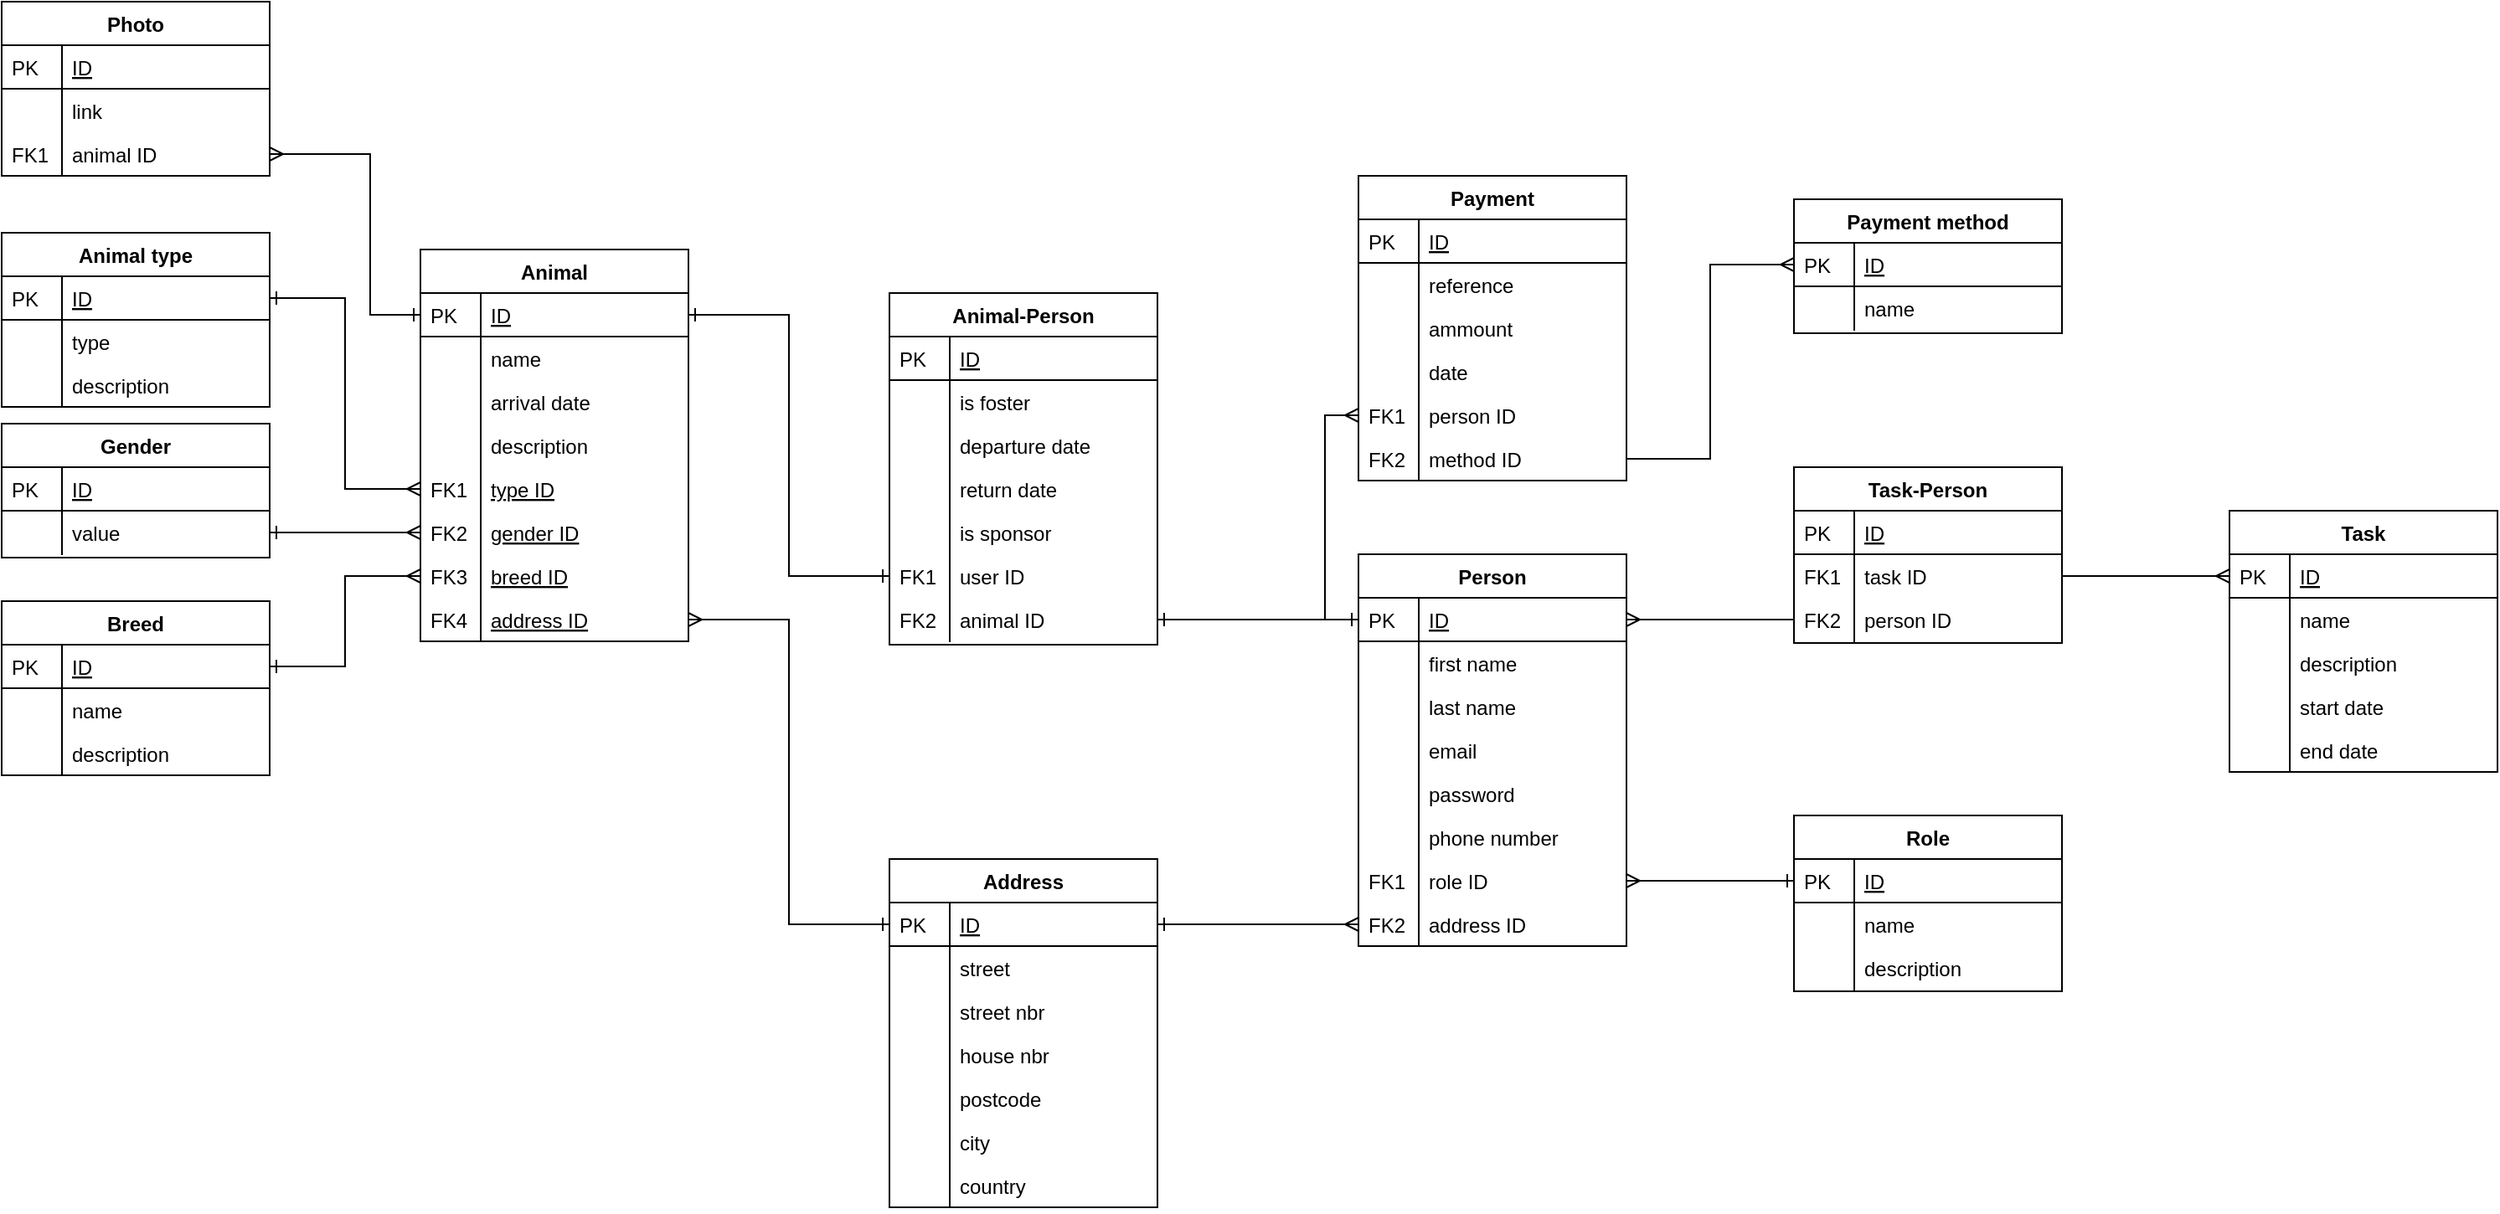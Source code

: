 <mxfile version="13.0.1" type="device"><diagram id="C5RBs43oDa-KdzZeNtuy" name="Page-1"><mxGraphModel dx="1106" dy="793" grid="1" gridSize="10" guides="1" tooltips="1" connect="1" arrows="1" fold="1" page="1" pageScale="1" pageWidth="827" pageHeight="1169" math="0" shadow="0"><root><mxCell id="WIyWlLk6GJQsqaUBKTNV-0"/><mxCell id="WIyWlLk6GJQsqaUBKTNV-1" parent="WIyWlLk6GJQsqaUBKTNV-0"/><mxCell id="zkfFHV4jXpPFQw0GAbJ--51" value="Animal" style="swimlane;fontStyle=1;childLayout=stackLayout;horizontal=1;startSize=26;horizontalStack=0;resizeParent=1;resizeLast=0;collapsible=1;marginBottom=0;rounded=0;shadow=0;strokeWidth=1;" parent="WIyWlLk6GJQsqaUBKTNV-1" vertex="1"><mxGeometry x="280" y="310" width="160" height="234" as="geometry"><mxRectangle x="80" y="210" width="160" height="26" as="alternateBounds"/></mxGeometry></mxCell><mxCell id="M7duU623Y2n_PkAPYqCG-0" value="ID&#10;" style="shape=partialRectangle;top=0;left=0;right=0;bottom=1;align=left;verticalAlign=top;fillColor=none;spacingLeft=40;spacingRight=4;overflow=hidden;rotatable=0;points=[[0,0.5],[1,0.5]];portConstraint=eastwest;dropTarget=0;rounded=0;shadow=0;strokeWidth=1;fontStyle=4;strokeColor=#000000;" parent="zkfFHV4jXpPFQw0GAbJ--51" vertex="1"><mxGeometry y="26" width="160" height="26" as="geometry"/></mxCell><mxCell id="M7duU623Y2n_PkAPYqCG-1" value="PK" style="shape=partialRectangle;top=0;left=0;bottom=0;fillColor=none;align=left;verticalAlign=top;spacingLeft=4;spacingRight=4;overflow=hidden;rotatable=0;points=[];portConstraint=eastwest;part=1;" parent="M7duU623Y2n_PkAPYqCG-0" vertex="1" connectable="0"><mxGeometry width="36" height="26" as="geometry"/></mxCell><mxCell id="zkfFHV4jXpPFQw0GAbJ--54" value="name&#10;" style="shape=partialRectangle;top=0;left=0;right=0;bottom=0;align=left;verticalAlign=top;fillColor=none;spacingLeft=40;spacingRight=4;overflow=hidden;rotatable=0;points=[[0,0.5],[1,0.5]];portConstraint=eastwest;dropTarget=0;rounded=0;shadow=0;strokeWidth=1;" parent="zkfFHV4jXpPFQw0GAbJ--51" vertex="1"><mxGeometry y="52" width="160" height="26" as="geometry"/></mxCell><mxCell id="zkfFHV4jXpPFQw0GAbJ--55" value="" style="shape=partialRectangle;top=0;left=0;bottom=0;fillColor=none;align=left;verticalAlign=top;spacingLeft=4;spacingRight=4;overflow=hidden;rotatable=0;points=[];portConstraint=eastwest;part=1;" parent="zkfFHV4jXpPFQw0GAbJ--54" vertex="1" connectable="0"><mxGeometry width="36" height="26" as="geometry"/></mxCell><mxCell id="M7duU623Y2n_PkAPYqCG-2" value="arrival date" style="shape=partialRectangle;top=0;left=0;right=0;bottom=0;align=left;verticalAlign=top;fillColor=none;spacingLeft=40;spacingRight=4;overflow=hidden;rotatable=0;points=[[0,0.5],[1,0.5]];portConstraint=eastwest;dropTarget=0;rounded=0;shadow=0;strokeWidth=1;strokeColor=none;" parent="zkfFHV4jXpPFQw0GAbJ--51" vertex="1"><mxGeometry y="78" width="160" height="26" as="geometry"/></mxCell><mxCell id="M7duU623Y2n_PkAPYqCG-3" value="" style="shape=partialRectangle;top=0;left=0;bottom=0;fillColor=none;align=left;verticalAlign=top;spacingLeft=4;spacingRight=4;overflow=hidden;rotatable=0;points=[];portConstraint=eastwest;part=1;" parent="M7duU623Y2n_PkAPYqCG-2" vertex="1" connectable="0"><mxGeometry width="36" height="26" as="geometry"/></mxCell><mxCell id="M7duU623Y2n_PkAPYqCG-6" value="description" style="shape=partialRectangle;top=0;left=0;right=0;bottom=0;align=left;verticalAlign=top;fillColor=none;spacingLeft=40;spacingRight=4;overflow=hidden;rotatable=0;points=[[0,0.5],[1,0.5]];portConstraint=eastwest;dropTarget=0;rounded=0;shadow=0;strokeWidth=1;strokeColor=none;" parent="zkfFHV4jXpPFQw0GAbJ--51" vertex="1"><mxGeometry y="104" width="160" height="26" as="geometry"/></mxCell><mxCell id="M7duU623Y2n_PkAPYqCG-7" value="" style="shape=partialRectangle;top=0;left=0;bottom=0;fillColor=none;align=left;verticalAlign=top;spacingLeft=4;spacingRight=4;overflow=hidden;rotatable=0;points=[];portConstraint=eastwest;part=1;" parent="M7duU623Y2n_PkAPYqCG-6" vertex="1" connectable="0"><mxGeometry width="36" height="26" as="geometry"/></mxCell><mxCell id="M7duU623Y2n_PkAPYqCG-4" value="type ID" style="shape=partialRectangle;top=0;left=0;right=0;bottom=1;align=left;verticalAlign=top;fillColor=none;spacingLeft=40;spacingRight=4;overflow=hidden;rotatable=0;points=[[0,0.5],[1,0.5]];portConstraint=eastwest;dropTarget=0;rounded=0;shadow=0;strokeWidth=1;fontStyle=4;strokeColor=none;" parent="zkfFHV4jXpPFQw0GAbJ--51" vertex="1"><mxGeometry y="130" width="160" height="26" as="geometry"/></mxCell><mxCell id="M7duU623Y2n_PkAPYqCG-5" value="FK1" style="shape=partialRectangle;top=0;left=0;bottom=0;fillColor=none;align=left;verticalAlign=top;spacingLeft=4;spacingRight=4;overflow=hidden;rotatable=0;points=[];portConstraint=eastwest;part=1;" parent="M7duU623Y2n_PkAPYqCG-4" vertex="1" connectable="0"><mxGeometry width="36" height="26" as="geometry"/></mxCell><mxCell id="zkfFHV4jXpPFQw0GAbJ--52" value="gender ID" style="shape=partialRectangle;top=0;left=0;right=0;bottom=1;align=left;verticalAlign=top;fillColor=none;spacingLeft=40;spacingRight=4;overflow=hidden;rotatable=0;points=[[0,0.5],[1,0.5]];portConstraint=eastwest;dropTarget=0;rounded=0;shadow=0;strokeWidth=1;fontStyle=4;strokeColor=none;" parent="zkfFHV4jXpPFQw0GAbJ--51" vertex="1"><mxGeometry y="156" width="160" height="26" as="geometry"/></mxCell><mxCell id="zkfFHV4jXpPFQw0GAbJ--53" value="FK2" style="shape=partialRectangle;top=0;left=0;bottom=0;fillColor=none;align=left;verticalAlign=top;spacingLeft=4;spacingRight=4;overflow=hidden;rotatable=0;points=[];portConstraint=eastwest;part=1;" parent="zkfFHV4jXpPFQw0GAbJ--52" vertex="1" connectable="0"><mxGeometry width="36" height="26" as="geometry"/></mxCell><mxCell id="M7duU623Y2n_PkAPYqCG-8" value="breed ID" style="shape=partialRectangle;top=0;left=0;right=0;bottom=1;align=left;verticalAlign=top;fillColor=none;spacingLeft=40;spacingRight=4;overflow=hidden;rotatable=0;points=[[0,0.5],[1,0.5]];portConstraint=eastwest;dropTarget=0;rounded=0;shadow=0;strokeWidth=1;fontStyle=4;strokeColor=none;" parent="zkfFHV4jXpPFQw0GAbJ--51" vertex="1"><mxGeometry y="182" width="160" height="26" as="geometry"/></mxCell><mxCell id="M7duU623Y2n_PkAPYqCG-9" value="FK3" style="shape=partialRectangle;top=0;left=0;bottom=0;fillColor=none;align=left;verticalAlign=top;spacingLeft=4;spacingRight=4;overflow=hidden;rotatable=0;points=[];portConstraint=eastwest;part=1;" parent="M7duU623Y2n_PkAPYqCG-8" vertex="1" connectable="0"><mxGeometry width="36" height="26" as="geometry"/></mxCell><mxCell id="M7duU623Y2n_PkAPYqCG-10" value="address ID" style="shape=partialRectangle;top=0;left=0;right=0;bottom=1;align=left;verticalAlign=top;fillColor=none;spacingLeft=40;spacingRight=4;overflow=hidden;rotatable=0;points=[[0,0.5],[1,0.5]];portConstraint=eastwest;dropTarget=0;rounded=0;shadow=0;strokeWidth=1;fontStyle=4;strokeColor=none;" parent="zkfFHV4jXpPFQw0GAbJ--51" vertex="1"><mxGeometry y="208" width="160" height="26" as="geometry"/></mxCell><mxCell id="M7duU623Y2n_PkAPYqCG-11" value="FK4" style="shape=partialRectangle;top=0;left=0;bottom=0;fillColor=none;align=left;verticalAlign=top;spacingLeft=4;spacingRight=4;overflow=hidden;rotatable=0;points=[];portConstraint=eastwest;part=1;" parent="M7duU623Y2n_PkAPYqCG-10" vertex="1" connectable="0"><mxGeometry width="36" height="26" as="geometry"/></mxCell><mxCell id="M7duU623Y2n_PkAPYqCG-136" style="edgeStyle=orthogonalEdgeStyle;rounded=0;orthogonalLoop=1;jettySize=auto;html=1;startArrow=ERone;startFill=0;endArrow=ERmany;endFill=0;" parent="WIyWlLk6GJQsqaUBKTNV-1" source="M7duU623Y2n_PkAPYqCG-32" target="zkfFHV4jXpPFQw0GAbJ--52" edge="1"><mxGeometry relative="1" as="geometry"/></mxCell><mxCell id="M7duU623Y2n_PkAPYqCG-21" value="Animal type" style="swimlane;fontStyle=1;childLayout=stackLayout;horizontal=1;startSize=26;horizontalStack=0;resizeParent=1;resizeLast=0;collapsible=1;marginBottom=0;rounded=0;shadow=0;strokeWidth=1;" parent="WIyWlLk6GJQsqaUBKTNV-1" vertex="1"><mxGeometry x="30" y="300" width="160" height="104" as="geometry"><mxRectangle x="260" y="80" width="160" height="26" as="alternateBounds"/></mxGeometry></mxCell><mxCell id="M7duU623Y2n_PkAPYqCG-22" value="ID" style="shape=partialRectangle;top=0;left=0;right=0;bottom=1;align=left;verticalAlign=top;fillColor=none;spacingLeft=40;spacingRight=4;overflow=hidden;rotatable=0;points=[[0,0.5],[1,0.5]];portConstraint=eastwest;dropTarget=0;rounded=0;shadow=0;strokeWidth=1;fontStyle=4" parent="M7duU623Y2n_PkAPYqCG-21" vertex="1"><mxGeometry y="26" width="160" height="26" as="geometry"/></mxCell><mxCell id="M7duU623Y2n_PkAPYqCG-23" value="PK" style="shape=partialRectangle;top=0;left=0;bottom=0;fillColor=none;align=left;verticalAlign=top;spacingLeft=4;spacingRight=4;overflow=hidden;rotatable=0;points=[];portConstraint=eastwest;part=1;" parent="M7duU623Y2n_PkAPYqCG-22" vertex="1" connectable="0"><mxGeometry width="36" height="26" as="geometry"/></mxCell><mxCell id="M7duU623Y2n_PkAPYqCG-24" value="type" style="shape=partialRectangle;top=0;left=0;right=0;bottom=0;align=left;verticalAlign=top;fillColor=none;spacingLeft=40;spacingRight=4;overflow=hidden;rotatable=0;points=[[0,0.5],[1,0.5]];portConstraint=eastwest;dropTarget=0;rounded=0;shadow=0;strokeWidth=1;" parent="M7duU623Y2n_PkAPYqCG-21" vertex="1"><mxGeometry y="52" width="160" height="26" as="geometry"/></mxCell><mxCell id="M7duU623Y2n_PkAPYqCG-25" value="" style="shape=partialRectangle;top=0;left=0;bottom=0;fillColor=none;align=left;verticalAlign=top;spacingLeft=4;spacingRight=4;overflow=hidden;rotatable=0;points=[];portConstraint=eastwest;part=1;strokeColor=#000000;" parent="M7duU623Y2n_PkAPYqCG-24" vertex="1" connectable="0"><mxGeometry width="36" height="26" as="geometry"/></mxCell><mxCell id="M7duU623Y2n_PkAPYqCG-26" value="description" style="shape=partialRectangle;top=0;left=0;right=0;bottom=0;align=left;verticalAlign=top;fillColor=none;spacingLeft=40;spacingRight=4;overflow=hidden;rotatable=0;points=[[0,0.5],[1,0.5]];portConstraint=eastwest;dropTarget=0;rounded=0;shadow=0;strokeWidth=1;" parent="M7duU623Y2n_PkAPYqCG-21" vertex="1"><mxGeometry y="78" width="160" height="26" as="geometry"/></mxCell><mxCell id="M7duU623Y2n_PkAPYqCG-27" value="" style="shape=partialRectangle;top=0;left=0;bottom=0;fillColor=none;align=left;verticalAlign=top;spacingLeft=4;spacingRight=4;overflow=hidden;rotatable=0;points=[];portConstraint=eastwest;part=1;" parent="M7duU623Y2n_PkAPYqCG-26" vertex="1" connectable="0"><mxGeometry width="36" height="26" as="geometry"/></mxCell><mxCell id="M7duU623Y2n_PkAPYqCG-137" style="edgeStyle=orthogonalEdgeStyle;rounded=0;orthogonalLoop=1;jettySize=auto;html=1;startArrow=ERone;startFill=0;endArrow=ERmany;endFill=0;" parent="WIyWlLk6GJQsqaUBKTNV-1" source="M7duU623Y2n_PkAPYqCG-22" target="M7duU623Y2n_PkAPYqCG-4" edge="1"><mxGeometry relative="1" as="geometry"/></mxCell><mxCell id="M7duU623Y2n_PkAPYqCG-108" value="Animal-Person" style="swimlane;fontStyle=1;childLayout=stackLayout;horizontal=1;startSize=26;horizontalStack=0;resizeParent=1;resizeLast=0;collapsible=1;marginBottom=0;rounded=0;shadow=0;strokeWidth=1;" parent="WIyWlLk6GJQsqaUBKTNV-1" vertex="1"><mxGeometry x="560" y="336" width="160" height="210" as="geometry"><mxRectangle x="260" y="80" width="160" height="26" as="alternateBounds"/></mxGeometry></mxCell><mxCell id="M7duU623Y2n_PkAPYqCG-109" value="ID" style="shape=partialRectangle;top=0;left=0;right=0;bottom=1;align=left;verticalAlign=top;fillColor=none;spacingLeft=40;spacingRight=4;overflow=hidden;rotatable=0;points=[[0,0.5],[1,0.5]];portConstraint=eastwest;dropTarget=0;rounded=0;shadow=0;strokeWidth=1;fontStyle=4" parent="M7duU623Y2n_PkAPYqCG-108" vertex="1"><mxGeometry y="26" width="160" height="26" as="geometry"/></mxCell><mxCell id="M7duU623Y2n_PkAPYqCG-110" value="PK" style="shape=partialRectangle;top=0;left=0;bottom=0;fillColor=none;align=left;verticalAlign=top;spacingLeft=4;spacingRight=4;overflow=hidden;rotatable=0;points=[];portConstraint=eastwest;part=1;" parent="M7duU623Y2n_PkAPYqCG-109" vertex="1" connectable="0"><mxGeometry width="36" height="26" as="geometry"/></mxCell><mxCell id="M7duU623Y2n_PkAPYqCG-113" value="is foster" style="shape=partialRectangle;top=0;left=0;right=0;bottom=0;align=left;verticalAlign=top;fillColor=none;spacingLeft=40;spacingRight=4;overflow=hidden;rotatable=0;points=[[0,0.5],[1,0.5]];portConstraint=eastwest;dropTarget=0;rounded=0;shadow=0;strokeWidth=1;" parent="M7duU623Y2n_PkAPYqCG-108" vertex="1"><mxGeometry y="52" width="160" height="26" as="geometry"/></mxCell><mxCell id="M7duU623Y2n_PkAPYqCG-114" value="" style="shape=partialRectangle;top=0;left=0;bottom=0;fillColor=none;align=left;verticalAlign=top;spacingLeft=4;spacingRight=4;overflow=hidden;rotatable=0;points=[];portConstraint=eastwest;part=1;" parent="M7duU623Y2n_PkAPYqCG-113" vertex="1" connectable="0"><mxGeometry width="36" height="26" as="geometry"/></mxCell><mxCell id="M7duU623Y2n_PkAPYqCG-115" value="departure date" style="shape=partialRectangle;top=0;left=0;right=0;bottom=0;align=left;verticalAlign=top;fillColor=none;spacingLeft=40;spacingRight=4;overflow=hidden;rotatable=0;points=[[0,0.5],[1,0.5]];portConstraint=eastwest;dropTarget=0;rounded=0;shadow=0;strokeWidth=1;" parent="M7duU623Y2n_PkAPYqCG-108" vertex="1"><mxGeometry y="78" width="160" height="26" as="geometry"/></mxCell><mxCell id="M7duU623Y2n_PkAPYqCG-116" value="" style="shape=partialRectangle;top=0;left=0;bottom=0;fillColor=none;align=left;verticalAlign=top;spacingLeft=4;spacingRight=4;overflow=hidden;rotatable=0;points=[];portConstraint=eastwest;part=1;" parent="M7duU623Y2n_PkAPYqCG-115" vertex="1" connectable="0"><mxGeometry width="36" height="26" as="geometry"/></mxCell><mxCell id="M7duU623Y2n_PkAPYqCG-117" value="return date" style="shape=partialRectangle;top=0;left=0;right=0;bottom=0;align=left;verticalAlign=top;fillColor=none;spacingLeft=40;spacingRight=4;overflow=hidden;rotatable=0;points=[[0,0.5],[1,0.5]];portConstraint=eastwest;dropTarget=0;rounded=0;shadow=0;strokeWidth=1;" parent="M7duU623Y2n_PkAPYqCG-108" vertex="1"><mxGeometry y="104" width="160" height="26" as="geometry"/></mxCell><mxCell id="M7duU623Y2n_PkAPYqCG-118" value="" style="shape=partialRectangle;top=0;left=0;bottom=0;fillColor=none;align=left;verticalAlign=top;spacingLeft=4;spacingRight=4;overflow=hidden;rotatable=0;points=[];portConstraint=eastwest;part=1;" parent="M7duU623Y2n_PkAPYqCG-117" vertex="1" connectable="0"><mxGeometry width="36" height="26" as="geometry"/></mxCell><mxCell id="M7duU623Y2n_PkAPYqCG-119" value="is sponsor" style="shape=partialRectangle;top=0;left=0;right=0;bottom=0;align=left;verticalAlign=top;fillColor=none;spacingLeft=40;spacingRight=4;overflow=hidden;rotatable=0;points=[[0,0.5],[1,0.5]];portConstraint=eastwest;dropTarget=0;rounded=0;shadow=0;strokeWidth=1;" parent="M7duU623Y2n_PkAPYqCG-108" vertex="1"><mxGeometry y="130" width="160" height="26" as="geometry"/></mxCell><mxCell id="M7duU623Y2n_PkAPYqCG-120" value="" style="shape=partialRectangle;top=0;left=0;bottom=0;fillColor=none;align=left;verticalAlign=top;spacingLeft=4;spacingRight=4;overflow=hidden;rotatable=0;points=[];portConstraint=eastwest;part=1;" parent="M7duU623Y2n_PkAPYqCG-119" vertex="1" connectable="0"><mxGeometry width="36" height="26" as="geometry"/></mxCell><mxCell id="M7duU623Y2n_PkAPYqCG-121" value="user ID" style="shape=partialRectangle;top=0;left=0;right=0;bottom=0;align=left;verticalAlign=top;fillColor=none;spacingLeft=40;spacingRight=4;overflow=hidden;rotatable=0;points=[[0,0.5],[1,0.5]];portConstraint=eastwest;dropTarget=0;rounded=0;shadow=0;strokeWidth=1;" parent="M7duU623Y2n_PkAPYqCG-108" vertex="1"><mxGeometry y="156" width="160" height="26" as="geometry"/></mxCell><mxCell id="M7duU623Y2n_PkAPYqCG-122" value="FK1" style="shape=partialRectangle;top=0;left=0;bottom=0;fillColor=none;align=left;verticalAlign=top;spacingLeft=4;spacingRight=4;overflow=hidden;rotatable=0;points=[];portConstraint=eastwest;part=1;" parent="M7duU623Y2n_PkAPYqCG-121" vertex="1" connectable="0"><mxGeometry width="36" height="26" as="geometry"/></mxCell><mxCell id="M7duU623Y2n_PkAPYqCG-123" value="animal ID" style="shape=partialRectangle;top=0;left=0;right=0;bottom=0;align=left;verticalAlign=top;fillColor=none;spacingLeft=40;spacingRight=4;overflow=hidden;rotatable=0;points=[[0,0.5],[1,0.5]];portConstraint=eastwest;dropTarget=0;rounded=0;shadow=0;strokeWidth=1;" parent="M7duU623Y2n_PkAPYqCG-108" vertex="1"><mxGeometry y="182" width="160" height="26" as="geometry"/></mxCell><mxCell id="M7duU623Y2n_PkAPYqCG-124" value="FK2" style="shape=partialRectangle;top=0;left=0;bottom=0;fillColor=none;align=left;verticalAlign=top;spacingLeft=4;spacingRight=4;overflow=hidden;rotatable=0;points=[];portConstraint=eastwest;part=1;" parent="M7duU623Y2n_PkAPYqCG-123" vertex="1" connectable="0"><mxGeometry width="36" height="26" as="geometry"/></mxCell><mxCell id="M7duU623Y2n_PkAPYqCG-29" value="Gender" style="swimlane;fontStyle=1;childLayout=stackLayout;horizontal=1;startSize=26;horizontalStack=0;resizeParent=1;resizeLast=0;collapsible=1;marginBottom=0;rounded=0;shadow=0;strokeWidth=1;" parent="WIyWlLk6GJQsqaUBKTNV-1" vertex="1"><mxGeometry x="30" y="414" width="160" height="80" as="geometry"><mxRectangle x="260" y="80" width="160" height="26" as="alternateBounds"/></mxGeometry></mxCell><mxCell id="M7duU623Y2n_PkAPYqCG-30" value="ID" style="shape=partialRectangle;top=0;left=0;right=0;bottom=1;align=left;verticalAlign=top;fillColor=none;spacingLeft=40;spacingRight=4;overflow=hidden;rotatable=0;points=[[0,0.5],[1,0.5]];portConstraint=eastwest;dropTarget=0;rounded=0;shadow=0;strokeWidth=1;fontStyle=4" parent="M7duU623Y2n_PkAPYqCG-29" vertex="1"><mxGeometry y="26" width="160" height="26" as="geometry"/></mxCell><mxCell id="M7duU623Y2n_PkAPYqCG-31" value="PK" style="shape=partialRectangle;top=0;left=0;bottom=0;fillColor=none;align=left;verticalAlign=top;spacingLeft=4;spacingRight=4;overflow=hidden;rotatable=0;points=[];portConstraint=eastwest;part=1;" parent="M7duU623Y2n_PkAPYqCG-30" vertex="1" connectable="0"><mxGeometry width="36" height="26" as="geometry"/></mxCell><mxCell id="M7duU623Y2n_PkAPYqCG-32" value="value" style="shape=partialRectangle;top=0;left=0;right=0;bottom=0;align=left;verticalAlign=top;fillColor=none;spacingLeft=40;spacingRight=4;overflow=hidden;rotatable=0;points=[[0,0.5],[1,0.5]];portConstraint=eastwest;dropTarget=0;rounded=0;shadow=0;strokeWidth=1;" parent="M7duU623Y2n_PkAPYqCG-29" vertex="1"><mxGeometry y="52" width="160" height="26" as="geometry"/></mxCell><mxCell id="M7duU623Y2n_PkAPYqCG-33" value="" style="shape=partialRectangle;top=0;left=0;bottom=0;fillColor=none;align=left;verticalAlign=top;spacingLeft=4;spacingRight=4;overflow=hidden;rotatable=0;points=[];portConstraint=eastwest;part=1;strokeColor=#000000;" parent="M7duU623Y2n_PkAPYqCG-32" vertex="1" connectable="0"><mxGeometry width="36" height="26" as="geometry"/></mxCell><mxCell id="M7duU623Y2n_PkAPYqCG-140" style="edgeStyle=orthogonalEdgeStyle;rounded=0;orthogonalLoop=1;jettySize=auto;html=1;exitX=1;exitY=0.5;exitDx=0;exitDy=0;startArrow=ERone;startFill=0;endArrow=ERmany;endFill=0;" parent="WIyWlLk6GJQsqaUBKTNV-1" source="zkfFHV4jXpPFQw0GAbJ--57" target="M7duU623Y2n_PkAPYqCG-8" edge="1"><mxGeometry relative="1" as="geometry"/></mxCell><mxCell id="zkfFHV4jXpPFQw0GAbJ--56" value="Breed" style="swimlane;fontStyle=1;childLayout=stackLayout;horizontal=1;startSize=26;horizontalStack=0;resizeParent=1;resizeLast=0;collapsible=1;marginBottom=0;rounded=0;shadow=0;strokeWidth=1;" parent="WIyWlLk6GJQsqaUBKTNV-1" vertex="1"><mxGeometry x="30" y="520" width="160" height="104" as="geometry"><mxRectangle x="260" y="80" width="160" height="26" as="alternateBounds"/></mxGeometry></mxCell><mxCell id="zkfFHV4jXpPFQw0GAbJ--57" value="ID" style="shape=partialRectangle;top=0;left=0;right=0;bottom=1;align=left;verticalAlign=top;fillColor=none;spacingLeft=40;spacingRight=4;overflow=hidden;rotatable=0;points=[[0,0.5],[1,0.5]];portConstraint=eastwest;dropTarget=0;rounded=0;shadow=0;strokeWidth=1;fontStyle=4" parent="zkfFHV4jXpPFQw0GAbJ--56" vertex="1"><mxGeometry y="26" width="160" height="26" as="geometry"/></mxCell><mxCell id="zkfFHV4jXpPFQw0GAbJ--58" value="PK" style="shape=partialRectangle;top=0;left=0;bottom=0;fillColor=none;align=left;verticalAlign=top;spacingLeft=4;spacingRight=4;overflow=hidden;rotatable=0;points=[];portConstraint=eastwest;part=1;" parent="zkfFHV4jXpPFQw0GAbJ--57" vertex="1" connectable="0"><mxGeometry width="36" height="26" as="geometry"/></mxCell><mxCell id="zkfFHV4jXpPFQw0GAbJ--59" value="name" style="shape=partialRectangle;top=0;left=0;right=0;bottom=0;align=left;verticalAlign=top;fillColor=none;spacingLeft=40;spacingRight=4;overflow=hidden;rotatable=0;points=[[0,0.5],[1,0.5]];portConstraint=eastwest;dropTarget=0;rounded=0;shadow=0;strokeWidth=1;" parent="zkfFHV4jXpPFQw0GAbJ--56" vertex="1"><mxGeometry y="52" width="160" height="26" as="geometry"/></mxCell><mxCell id="zkfFHV4jXpPFQw0GAbJ--60" value="" style="shape=partialRectangle;top=0;left=0;bottom=0;fillColor=none;align=left;verticalAlign=top;spacingLeft=4;spacingRight=4;overflow=hidden;rotatable=0;points=[];portConstraint=eastwest;part=1;strokeColor=#000000;" parent="zkfFHV4jXpPFQw0GAbJ--59" vertex="1" connectable="0"><mxGeometry width="36" height="26" as="geometry"/></mxCell><mxCell id="zkfFHV4jXpPFQw0GAbJ--61" value="description" style="shape=partialRectangle;top=0;left=0;right=0;bottom=0;align=left;verticalAlign=top;fillColor=none;spacingLeft=40;spacingRight=4;overflow=hidden;rotatable=0;points=[[0,0.5],[1,0.5]];portConstraint=eastwest;dropTarget=0;rounded=0;shadow=0;strokeWidth=1;" parent="zkfFHV4jXpPFQw0GAbJ--56" vertex="1"><mxGeometry y="78" width="160" height="26" as="geometry"/></mxCell><mxCell id="zkfFHV4jXpPFQw0GAbJ--62" value="" style="shape=partialRectangle;top=0;left=0;bottom=0;fillColor=none;align=left;verticalAlign=top;spacingLeft=4;spacingRight=4;overflow=hidden;rotatable=0;points=[];portConstraint=eastwest;part=1;" parent="zkfFHV4jXpPFQw0GAbJ--61" vertex="1" connectable="0"><mxGeometry width="36" height="26" as="geometry"/></mxCell><mxCell id="M7duU623Y2n_PkAPYqCG-141" style="edgeStyle=orthogonalEdgeStyle;rounded=0;orthogonalLoop=1;jettySize=auto;html=1;entryX=0;entryY=0.5;entryDx=0;entryDy=0;startArrow=ERone;startFill=0;endArrow=ERmany;endFill=0;" parent="WIyWlLk6GJQsqaUBKTNV-1" source="M7duU623Y2n_PkAPYqCG-37" target="M7duU623Y2n_PkAPYqCG-78" edge="1"><mxGeometry relative="1" as="geometry"/></mxCell><mxCell id="M7duU623Y2n_PkAPYqCG-143" style="edgeStyle=orthogonalEdgeStyle;rounded=0;orthogonalLoop=1;jettySize=auto;html=1;exitX=0;exitY=0.5;exitDx=0;exitDy=0;startArrow=ERone;startFill=0;endArrow=ERmany;endFill=0;" parent="WIyWlLk6GJQsqaUBKTNV-1" source="M7duU623Y2n_PkAPYqCG-37" target="M7duU623Y2n_PkAPYqCG-10" edge="1"><mxGeometry relative="1" as="geometry"/></mxCell><mxCell id="M7duU623Y2n_PkAPYqCG-144" style="edgeStyle=orthogonalEdgeStyle;rounded=0;orthogonalLoop=1;jettySize=auto;html=1;exitX=1;exitY=0.5;exitDx=0;exitDy=0;startArrow=ERone;startFill=0;endArrow=ERone;endFill=0;" parent="WIyWlLk6GJQsqaUBKTNV-1" source="M7duU623Y2n_PkAPYqCG-0" target="M7duU623Y2n_PkAPYqCG-121" edge="1"><mxGeometry relative="1" as="geometry"/></mxCell><mxCell id="M7duU623Y2n_PkAPYqCG-145" style="edgeStyle=orthogonalEdgeStyle;rounded=0;orthogonalLoop=1;jettySize=auto;html=1;entryX=1;entryY=0.5;entryDx=0;entryDy=0;startArrow=ERone;startFill=0;endArrow=ERone;endFill=0;" parent="WIyWlLk6GJQsqaUBKTNV-1" source="M7duU623Y2n_PkAPYqCG-64" target="M7duU623Y2n_PkAPYqCG-123" edge="1"><mxGeometry relative="1" as="geometry"/></mxCell><mxCell id="M7duU623Y2n_PkAPYqCG-63" value="Person" style="swimlane;fontStyle=1;childLayout=stackLayout;horizontal=1;startSize=26;horizontalStack=0;resizeParent=1;resizeLast=0;collapsible=1;marginBottom=0;rounded=0;shadow=0;strokeWidth=1;" parent="WIyWlLk6GJQsqaUBKTNV-1" vertex="1"><mxGeometry x="840" y="492" width="160" height="234" as="geometry"><mxRectangle x="260" y="80" width="160" height="26" as="alternateBounds"/></mxGeometry></mxCell><mxCell id="M7duU623Y2n_PkAPYqCG-64" value="ID" style="shape=partialRectangle;top=0;left=0;right=0;bottom=1;align=left;verticalAlign=top;fillColor=none;spacingLeft=40;spacingRight=4;overflow=hidden;rotatable=0;points=[[0,0.5],[1,0.5]];portConstraint=eastwest;dropTarget=0;rounded=0;shadow=0;strokeWidth=1;fontStyle=4" parent="M7duU623Y2n_PkAPYqCG-63" vertex="1"><mxGeometry y="26" width="160" height="26" as="geometry"/></mxCell><mxCell id="M7duU623Y2n_PkAPYqCG-65" value="PK" style="shape=partialRectangle;top=0;left=0;bottom=0;fillColor=none;align=left;verticalAlign=top;spacingLeft=4;spacingRight=4;overflow=hidden;rotatable=0;points=[];portConstraint=eastwest;part=1;" parent="M7duU623Y2n_PkAPYqCG-64" vertex="1" connectable="0"><mxGeometry width="36" height="26" as="geometry"/></mxCell><mxCell id="M7duU623Y2n_PkAPYqCG-66" value="first name" style="shape=partialRectangle;top=0;left=0;right=0;bottom=0;align=left;verticalAlign=top;fillColor=none;spacingLeft=40;spacingRight=4;overflow=hidden;rotatable=0;points=[[0,0.5],[1,0.5]];portConstraint=eastwest;dropTarget=0;rounded=0;shadow=0;strokeWidth=1;" parent="M7duU623Y2n_PkAPYqCG-63" vertex="1"><mxGeometry y="52" width="160" height="26" as="geometry"/></mxCell><mxCell id="M7duU623Y2n_PkAPYqCG-67" value="" style="shape=partialRectangle;top=0;left=0;bottom=0;fillColor=none;align=left;verticalAlign=top;spacingLeft=4;spacingRight=4;overflow=hidden;rotatable=0;points=[];portConstraint=eastwest;part=1;strokeColor=#000000;" parent="M7duU623Y2n_PkAPYqCG-66" vertex="1" connectable="0"><mxGeometry width="36" height="26" as="geometry"/></mxCell><mxCell id="M7duU623Y2n_PkAPYqCG-68" value="last name" style="shape=partialRectangle;top=0;left=0;right=0;bottom=0;align=left;verticalAlign=top;fillColor=none;spacingLeft=40;spacingRight=4;overflow=hidden;rotatable=0;points=[[0,0.5],[1,0.5]];portConstraint=eastwest;dropTarget=0;rounded=0;shadow=0;strokeWidth=1;" parent="M7duU623Y2n_PkAPYqCG-63" vertex="1"><mxGeometry y="78" width="160" height="26" as="geometry"/></mxCell><mxCell id="M7duU623Y2n_PkAPYqCG-69" value="" style="shape=partialRectangle;top=0;left=0;bottom=0;fillColor=none;align=left;verticalAlign=top;spacingLeft=4;spacingRight=4;overflow=hidden;rotatable=0;points=[];portConstraint=eastwest;part=1;" parent="M7duU623Y2n_PkAPYqCG-68" vertex="1" connectable="0"><mxGeometry width="36" height="26" as="geometry"/></mxCell><mxCell id="M7duU623Y2n_PkAPYqCG-70" value="email" style="shape=partialRectangle;top=0;left=0;right=0;bottom=0;align=left;verticalAlign=top;fillColor=none;spacingLeft=40;spacingRight=4;overflow=hidden;rotatable=0;points=[[0,0.5],[1,0.5]];portConstraint=eastwest;dropTarget=0;rounded=0;shadow=0;strokeWidth=1;" parent="M7duU623Y2n_PkAPYqCG-63" vertex="1"><mxGeometry y="104" width="160" height="26" as="geometry"/></mxCell><mxCell id="M7duU623Y2n_PkAPYqCG-71" value="" style="shape=partialRectangle;top=0;left=0;bottom=0;fillColor=none;align=left;verticalAlign=top;spacingLeft=4;spacingRight=4;overflow=hidden;rotatable=0;points=[];portConstraint=eastwest;part=1;" parent="M7duU623Y2n_PkAPYqCG-70" vertex="1" connectable="0"><mxGeometry width="36" height="26" as="geometry"/></mxCell><mxCell id="M7duU623Y2n_PkAPYqCG-72" value="password" style="shape=partialRectangle;top=0;left=0;right=0;bottom=0;align=left;verticalAlign=top;fillColor=none;spacingLeft=40;spacingRight=4;overflow=hidden;rotatable=0;points=[[0,0.5],[1,0.5]];portConstraint=eastwest;dropTarget=0;rounded=0;shadow=0;strokeWidth=1;" parent="M7duU623Y2n_PkAPYqCG-63" vertex="1"><mxGeometry y="130" width="160" height="26" as="geometry"/></mxCell><mxCell id="M7duU623Y2n_PkAPYqCG-73" value="" style="shape=partialRectangle;top=0;left=0;bottom=0;fillColor=none;align=left;verticalAlign=top;spacingLeft=4;spacingRight=4;overflow=hidden;rotatable=0;points=[];portConstraint=eastwest;part=1;" parent="M7duU623Y2n_PkAPYqCG-72" vertex="1" connectable="0"><mxGeometry width="36" height="26" as="geometry"/></mxCell><mxCell id="M7duU623Y2n_PkAPYqCG-74" value="phone number" style="shape=partialRectangle;top=0;left=0;right=0;bottom=0;align=left;verticalAlign=top;fillColor=none;spacingLeft=40;spacingRight=4;overflow=hidden;rotatable=0;points=[[0,0.5],[1,0.5]];portConstraint=eastwest;dropTarget=0;rounded=0;shadow=0;strokeWidth=1;" parent="M7duU623Y2n_PkAPYqCG-63" vertex="1"><mxGeometry y="156" width="160" height="26" as="geometry"/></mxCell><mxCell id="M7duU623Y2n_PkAPYqCG-75" value="" style="shape=partialRectangle;top=0;left=0;bottom=0;fillColor=none;align=left;verticalAlign=top;spacingLeft=4;spacingRight=4;overflow=hidden;rotatable=0;points=[];portConstraint=eastwest;part=1;" parent="M7duU623Y2n_PkAPYqCG-74" vertex="1" connectable="0"><mxGeometry width="36" height="26" as="geometry"/></mxCell><mxCell id="M7duU623Y2n_PkAPYqCG-76" value="role ID" style="shape=partialRectangle;top=0;left=0;right=0;bottom=0;align=left;verticalAlign=top;fillColor=none;spacingLeft=40;spacingRight=4;overflow=hidden;rotatable=0;points=[[0,0.5],[1,0.5]];portConstraint=eastwest;dropTarget=0;rounded=0;shadow=0;strokeWidth=1;" parent="M7duU623Y2n_PkAPYqCG-63" vertex="1"><mxGeometry y="182" width="160" height="26" as="geometry"/></mxCell><mxCell id="M7duU623Y2n_PkAPYqCG-77" value="FK1" style="shape=partialRectangle;top=0;left=0;bottom=0;fillColor=none;align=left;verticalAlign=top;spacingLeft=4;spacingRight=4;overflow=hidden;rotatable=0;points=[];portConstraint=eastwest;part=1;" parent="M7duU623Y2n_PkAPYqCG-76" vertex="1" connectable="0"><mxGeometry width="36" height="26" as="geometry"/></mxCell><mxCell id="M7duU623Y2n_PkAPYqCG-78" value="address ID" style="shape=partialRectangle;top=0;left=0;right=0;bottom=0;align=left;verticalAlign=top;fillColor=none;spacingLeft=40;spacingRight=4;overflow=hidden;rotatable=0;points=[[0,0.5],[1,0.5]];portConstraint=eastwest;dropTarget=0;rounded=0;shadow=0;strokeWidth=1;" parent="M7duU623Y2n_PkAPYqCG-63" vertex="1"><mxGeometry y="208" width="160" height="26" as="geometry"/></mxCell><mxCell id="M7duU623Y2n_PkAPYqCG-79" value="FK2" style="shape=partialRectangle;top=0;left=0;bottom=0;fillColor=none;align=left;verticalAlign=top;spacingLeft=4;spacingRight=4;overflow=hidden;rotatable=0;points=[];portConstraint=eastwest;part=1;" parent="M7duU623Y2n_PkAPYqCG-78" vertex="1" connectable="0"><mxGeometry width="36" height="26" as="geometry"/></mxCell><mxCell id="M7duU623Y2n_PkAPYqCG-36" value="Address" style="swimlane;fontStyle=1;childLayout=stackLayout;horizontal=1;startSize=26;horizontalStack=0;resizeParent=1;resizeLast=0;collapsible=1;marginBottom=0;rounded=0;shadow=0;strokeWidth=1;" parent="WIyWlLk6GJQsqaUBKTNV-1" vertex="1"><mxGeometry x="560" y="674" width="160" height="208" as="geometry"><mxRectangle x="260" y="80" width="160" height="26" as="alternateBounds"/></mxGeometry></mxCell><mxCell id="M7duU623Y2n_PkAPYqCG-37" value="ID" style="shape=partialRectangle;top=0;left=0;right=0;bottom=1;align=left;verticalAlign=top;fillColor=none;spacingLeft=40;spacingRight=4;overflow=hidden;rotatable=0;points=[[0,0.5],[1,0.5]];portConstraint=eastwest;dropTarget=0;rounded=0;shadow=0;strokeWidth=1;fontStyle=4" parent="M7duU623Y2n_PkAPYqCG-36" vertex="1"><mxGeometry y="26" width="160" height="26" as="geometry"/></mxCell><mxCell id="M7duU623Y2n_PkAPYqCG-38" value="PK" style="shape=partialRectangle;top=0;left=0;bottom=0;fillColor=none;align=left;verticalAlign=top;spacingLeft=4;spacingRight=4;overflow=hidden;rotatable=0;points=[];portConstraint=eastwest;part=1;" parent="M7duU623Y2n_PkAPYqCG-37" vertex="1" connectable="0"><mxGeometry width="36" height="26" as="geometry"/></mxCell><mxCell id="M7duU623Y2n_PkAPYqCG-39" value="street" style="shape=partialRectangle;top=0;left=0;right=0;bottom=0;align=left;verticalAlign=top;fillColor=none;spacingLeft=40;spacingRight=4;overflow=hidden;rotatable=0;points=[[0,0.5],[1,0.5]];portConstraint=eastwest;dropTarget=0;rounded=0;shadow=0;strokeWidth=1;" parent="M7duU623Y2n_PkAPYqCG-36" vertex="1"><mxGeometry y="52" width="160" height="26" as="geometry"/></mxCell><mxCell id="M7duU623Y2n_PkAPYqCG-40" value="" style="shape=partialRectangle;top=0;left=0;bottom=0;fillColor=none;align=left;verticalAlign=top;spacingLeft=4;spacingRight=4;overflow=hidden;rotatable=0;points=[];portConstraint=eastwest;part=1;strokeColor=#000000;" parent="M7duU623Y2n_PkAPYqCG-39" vertex="1" connectable="0"><mxGeometry width="36" height="26" as="geometry"/></mxCell><mxCell id="M7duU623Y2n_PkAPYqCG-41" value="street nbr" style="shape=partialRectangle;top=0;left=0;right=0;bottom=0;align=left;verticalAlign=top;fillColor=none;spacingLeft=40;spacingRight=4;overflow=hidden;rotatable=0;points=[[0,0.5],[1,0.5]];portConstraint=eastwest;dropTarget=0;rounded=0;shadow=0;strokeWidth=1;" parent="M7duU623Y2n_PkAPYqCG-36" vertex="1"><mxGeometry y="78" width="160" height="26" as="geometry"/></mxCell><mxCell id="M7duU623Y2n_PkAPYqCG-42" value="" style="shape=partialRectangle;top=0;left=0;bottom=0;fillColor=none;align=left;verticalAlign=top;spacingLeft=4;spacingRight=4;overflow=hidden;rotatable=0;points=[];portConstraint=eastwest;part=1;" parent="M7duU623Y2n_PkAPYqCG-41" vertex="1" connectable="0"><mxGeometry width="36" height="26" as="geometry"/></mxCell><mxCell id="M7duU623Y2n_PkAPYqCG-43" value="house nbr" style="shape=partialRectangle;top=0;left=0;right=0;bottom=0;align=left;verticalAlign=top;fillColor=none;spacingLeft=40;spacingRight=4;overflow=hidden;rotatable=0;points=[[0,0.5],[1,0.5]];portConstraint=eastwest;dropTarget=0;rounded=0;shadow=0;strokeWidth=1;" parent="M7duU623Y2n_PkAPYqCG-36" vertex="1"><mxGeometry y="104" width="160" height="26" as="geometry"/></mxCell><mxCell id="M7duU623Y2n_PkAPYqCG-44" value="" style="shape=partialRectangle;top=0;left=0;bottom=0;fillColor=none;align=left;verticalAlign=top;spacingLeft=4;spacingRight=4;overflow=hidden;rotatable=0;points=[];portConstraint=eastwest;part=1;" parent="M7duU623Y2n_PkAPYqCG-43" vertex="1" connectable="0"><mxGeometry width="36" height="26" as="geometry"/></mxCell><mxCell id="M7duU623Y2n_PkAPYqCG-45" value="postcode" style="shape=partialRectangle;top=0;left=0;right=0;bottom=0;align=left;verticalAlign=top;fillColor=none;spacingLeft=40;spacingRight=4;overflow=hidden;rotatable=0;points=[[0,0.5],[1,0.5]];portConstraint=eastwest;dropTarget=0;rounded=0;shadow=0;strokeWidth=1;" parent="M7duU623Y2n_PkAPYqCG-36" vertex="1"><mxGeometry y="130" width="160" height="26" as="geometry"/></mxCell><mxCell id="M7duU623Y2n_PkAPYqCG-46" value="" style="shape=partialRectangle;top=0;left=0;bottom=0;fillColor=none;align=left;verticalAlign=top;spacingLeft=4;spacingRight=4;overflow=hidden;rotatable=0;points=[];portConstraint=eastwest;part=1;" parent="M7duU623Y2n_PkAPYqCG-45" vertex="1" connectable="0"><mxGeometry width="36" height="26" as="geometry"/></mxCell><mxCell id="M7duU623Y2n_PkAPYqCG-47" value="city" style="shape=partialRectangle;top=0;left=0;right=0;bottom=0;align=left;verticalAlign=top;fillColor=none;spacingLeft=40;spacingRight=4;overflow=hidden;rotatable=0;points=[[0,0.5],[1,0.5]];portConstraint=eastwest;dropTarget=0;rounded=0;shadow=0;strokeWidth=1;" parent="M7duU623Y2n_PkAPYqCG-36" vertex="1"><mxGeometry y="156" width="160" height="26" as="geometry"/></mxCell><mxCell id="M7duU623Y2n_PkAPYqCG-48" value="" style="shape=partialRectangle;top=0;left=0;bottom=0;fillColor=none;align=left;verticalAlign=top;spacingLeft=4;spacingRight=4;overflow=hidden;rotatable=0;points=[];portConstraint=eastwest;part=1;" parent="M7duU623Y2n_PkAPYqCG-47" vertex="1" connectable="0"><mxGeometry width="36" height="26" as="geometry"/></mxCell><mxCell id="M7duU623Y2n_PkAPYqCG-49" value="country" style="shape=partialRectangle;top=0;left=0;right=0;bottom=0;align=left;verticalAlign=top;fillColor=none;spacingLeft=40;spacingRight=4;overflow=hidden;rotatable=0;points=[[0,0.5],[1,0.5]];portConstraint=eastwest;dropTarget=0;rounded=0;shadow=0;strokeWidth=1;" parent="M7duU623Y2n_PkAPYqCG-36" vertex="1"><mxGeometry y="182" width="160" height="26" as="geometry"/></mxCell><mxCell id="M7duU623Y2n_PkAPYqCG-50" value="" style="shape=partialRectangle;top=0;left=0;bottom=0;fillColor=none;align=left;verticalAlign=top;spacingLeft=4;spacingRight=4;overflow=hidden;rotatable=0;points=[];portConstraint=eastwest;part=1;" parent="M7duU623Y2n_PkAPYqCG-49" vertex="1" connectable="0"><mxGeometry width="36" height="26" as="geometry"/></mxCell><mxCell id="M7duU623Y2n_PkAPYqCG-12" value="Photo" style="swimlane;fontStyle=1;childLayout=stackLayout;horizontal=1;startSize=26;horizontalStack=0;resizeParent=1;resizeLast=0;collapsible=1;marginBottom=0;rounded=0;shadow=0;strokeWidth=1;" parent="WIyWlLk6GJQsqaUBKTNV-1" vertex="1"><mxGeometry x="30" y="162" width="160" height="104" as="geometry"><mxRectangle x="260" y="80" width="160" height="26" as="alternateBounds"/></mxGeometry></mxCell><mxCell id="M7duU623Y2n_PkAPYqCG-13" value="ID" style="shape=partialRectangle;top=0;left=0;right=0;bottom=1;align=left;verticalAlign=top;fillColor=none;spacingLeft=40;spacingRight=4;overflow=hidden;rotatable=0;points=[[0,0.5],[1,0.5]];portConstraint=eastwest;dropTarget=0;rounded=0;shadow=0;strokeWidth=1;fontStyle=4" parent="M7duU623Y2n_PkAPYqCG-12" vertex="1"><mxGeometry y="26" width="160" height="26" as="geometry"/></mxCell><mxCell id="M7duU623Y2n_PkAPYqCG-14" value="PK" style="shape=partialRectangle;top=0;left=0;bottom=0;fillColor=none;align=left;verticalAlign=top;spacingLeft=4;spacingRight=4;overflow=hidden;rotatable=0;points=[];portConstraint=eastwest;part=1;" parent="M7duU623Y2n_PkAPYqCG-13" vertex="1" connectable="0"><mxGeometry width="36" height="26" as="geometry"/></mxCell><mxCell id="M7duU623Y2n_PkAPYqCG-15" value="link" style="shape=partialRectangle;top=0;left=0;right=0;bottom=0;align=left;verticalAlign=top;fillColor=none;spacingLeft=40;spacingRight=4;overflow=hidden;rotatable=0;points=[[0,0.5],[1,0.5]];portConstraint=eastwest;dropTarget=0;rounded=0;shadow=0;strokeWidth=1;" parent="M7duU623Y2n_PkAPYqCG-12" vertex="1"><mxGeometry y="52" width="160" height="26" as="geometry"/></mxCell><mxCell id="M7duU623Y2n_PkAPYqCG-16" value="" style="shape=partialRectangle;top=0;left=0;bottom=0;fillColor=none;align=left;verticalAlign=top;spacingLeft=4;spacingRight=4;overflow=hidden;rotatable=0;points=[];portConstraint=eastwest;part=1;strokeColor=#000000;" parent="M7duU623Y2n_PkAPYqCG-15" vertex="1" connectable="0"><mxGeometry width="36" height="26" as="geometry"/></mxCell><mxCell id="M7duU623Y2n_PkAPYqCG-51" value="animal ID" style="shape=partialRectangle;top=0;left=0;right=0;bottom=0;align=left;verticalAlign=top;fillColor=none;spacingLeft=40;spacingRight=4;overflow=hidden;rotatable=0;points=[[0,0.5],[1,0.5]];portConstraint=eastwest;dropTarget=0;rounded=0;shadow=0;strokeWidth=1;" parent="M7duU623Y2n_PkAPYqCG-12" vertex="1"><mxGeometry y="78" width="160" height="26" as="geometry"/></mxCell><mxCell id="M7duU623Y2n_PkAPYqCG-52" value="FK1" style="shape=partialRectangle;top=0;left=0;bottom=0;fillColor=none;align=left;verticalAlign=top;spacingLeft=4;spacingRight=4;overflow=hidden;rotatable=0;points=[];portConstraint=eastwest;part=1;strokeColor=#000000;" parent="M7duU623Y2n_PkAPYqCG-51" vertex="1" connectable="0"><mxGeometry width="36" height="26" as="geometry"/></mxCell><mxCell id="M7duU623Y2n_PkAPYqCG-146" style="edgeStyle=orthogonalEdgeStyle;rounded=0;orthogonalLoop=1;jettySize=auto;html=1;startArrow=ERone;startFill=0;endArrow=ERmany;endFill=0;" parent="WIyWlLk6GJQsqaUBKTNV-1" source="M7duU623Y2n_PkAPYqCG-0" target="M7duU623Y2n_PkAPYqCG-51" edge="1"><mxGeometry relative="1" as="geometry"><Array as="points"><mxPoint x="250" y="349"/><mxPoint x="250" y="253"/></Array></mxGeometry></mxCell><mxCell id="M7duU623Y2n_PkAPYqCG-147" style="edgeStyle=orthogonalEdgeStyle;rounded=0;orthogonalLoop=1;jettySize=auto;html=1;startArrow=ERone;startFill=0;endArrow=ERmany;endFill=0;" parent="WIyWlLk6GJQsqaUBKTNV-1" source="M7duU623Y2n_PkAPYqCG-130" target="M7duU623Y2n_PkAPYqCG-76" edge="1"><mxGeometry relative="1" as="geometry"/></mxCell><mxCell id="M7duU623Y2n_PkAPYqCG-129" value="Role" style="swimlane;fontStyle=1;childLayout=stackLayout;horizontal=1;startSize=26;horizontalStack=0;resizeParent=1;resizeLast=0;collapsible=1;marginBottom=0;rounded=0;shadow=0;strokeWidth=1;" parent="WIyWlLk6GJQsqaUBKTNV-1" vertex="1"><mxGeometry x="1100" y="648" width="160" height="105" as="geometry"><mxRectangle x="260" y="80" width="160" height="26" as="alternateBounds"/></mxGeometry></mxCell><mxCell id="M7duU623Y2n_PkAPYqCG-130" value="ID" style="shape=partialRectangle;top=0;left=0;right=0;bottom=1;align=left;verticalAlign=top;fillColor=none;spacingLeft=40;spacingRight=4;overflow=hidden;rotatable=0;points=[[0,0.5],[1,0.5]];portConstraint=eastwest;dropTarget=0;rounded=0;shadow=0;strokeWidth=1;fontStyle=4" parent="M7duU623Y2n_PkAPYqCG-129" vertex="1"><mxGeometry y="26" width="160" height="26" as="geometry"/></mxCell><mxCell id="M7duU623Y2n_PkAPYqCG-131" value="PK" style="shape=partialRectangle;top=0;left=0;bottom=0;fillColor=none;align=left;verticalAlign=top;spacingLeft=4;spacingRight=4;overflow=hidden;rotatable=0;points=[];portConstraint=eastwest;part=1;" parent="M7duU623Y2n_PkAPYqCG-130" vertex="1" connectable="0"><mxGeometry width="36" height="26" as="geometry"/></mxCell><mxCell id="M7duU623Y2n_PkAPYqCG-132" value="name" style="shape=partialRectangle;top=0;left=0;right=0;bottom=0;align=left;verticalAlign=top;fillColor=none;spacingLeft=40;spacingRight=4;overflow=hidden;rotatable=0;points=[[0,0.5],[1,0.5]];portConstraint=eastwest;dropTarget=0;rounded=0;shadow=0;strokeWidth=1;" parent="M7duU623Y2n_PkAPYqCG-129" vertex="1"><mxGeometry y="52" width="160" height="26" as="geometry"/></mxCell><mxCell id="M7duU623Y2n_PkAPYqCG-133" value="" style="shape=partialRectangle;top=0;left=0;bottom=0;fillColor=none;align=left;verticalAlign=top;spacingLeft=4;spacingRight=4;overflow=hidden;rotatable=0;points=[];portConstraint=eastwest;part=1;strokeColor=#000000;" parent="M7duU623Y2n_PkAPYqCG-132" vertex="1" connectable="0"><mxGeometry width="36" height="26" as="geometry"/></mxCell><mxCell id="M7duU623Y2n_PkAPYqCG-134" value="description" style="shape=partialRectangle;top=0;left=0;right=0;bottom=0;align=left;verticalAlign=top;fillColor=none;spacingLeft=40;spacingRight=4;overflow=hidden;rotatable=0;points=[[0,0.5],[1,0.5]];portConstraint=eastwest;dropTarget=0;rounded=0;shadow=0;strokeWidth=1;" parent="M7duU623Y2n_PkAPYqCG-129" vertex="1"><mxGeometry y="78" width="160" height="26" as="geometry"/></mxCell><mxCell id="M7duU623Y2n_PkAPYqCG-135" value="" style="shape=partialRectangle;top=0;left=0;bottom=0;fillColor=none;align=left;verticalAlign=top;spacingLeft=4;spacingRight=4;overflow=hidden;rotatable=0;points=[];portConstraint=eastwest;part=1;" parent="M7duU623Y2n_PkAPYqCG-134" vertex="1" connectable="0"><mxGeometry width="36" height="26" as="geometry"/></mxCell><mxCell id="M7duU623Y2n_PkAPYqCG-97" value="Task-Person" style="swimlane;fontStyle=1;childLayout=stackLayout;horizontal=1;startSize=26;horizontalStack=0;resizeParent=1;resizeLast=0;collapsible=1;marginBottom=0;rounded=0;shadow=0;strokeWidth=1;" parent="WIyWlLk6GJQsqaUBKTNV-1" vertex="1"><mxGeometry x="1100" y="440" width="160" height="105" as="geometry"><mxRectangle x="260" y="80" width="160" height="26" as="alternateBounds"/></mxGeometry></mxCell><mxCell id="M7duU623Y2n_PkAPYqCG-98" value="ID" style="shape=partialRectangle;top=0;left=0;right=0;bottom=1;align=left;verticalAlign=top;fillColor=none;spacingLeft=40;spacingRight=4;overflow=hidden;rotatable=0;points=[[0,0.5],[1,0.5]];portConstraint=eastwest;dropTarget=0;rounded=0;shadow=0;strokeWidth=1;fontStyle=4" parent="M7duU623Y2n_PkAPYqCG-97" vertex="1"><mxGeometry y="26" width="160" height="26" as="geometry"/></mxCell><mxCell id="M7duU623Y2n_PkAPYqCG-99" value="PK" style="shape=partialRectangle;top=0;left=0;bottom=0;fillColor=none;align=left;verticalAlign=top;spacingLeft=4;spacingRight=4;overflow=hidden;rotatable=0;points=[];portConstraint=eastwest;part=1;" parent="M7duU623Y2n_PkAPYqCG-98" vertex="1" connectable="0"><mxGeometry width="36" height="26" as="geometry"/></mxCell><mxCell id="M7duU623Y2n_PkAPYqCG-100" value="task ID" style="shape=partialRectangle;top=0;left=0;right=0;bottom=0;align=left;verticalAlign=top;fillColor=none;spacingLeft=40;spacingRight=4;overflow=hidden;rotatable=0;points=[[0,0.5],[1,0.5]];portConstraint=eastwest;dropTarget=0;rounded=0;shadow=0;strokeWidth=1;" parent="M7duU623Y2n_PkAPYqCG-97" vertex="1"><mxGeometry y="52" width="160" height="26" as="geometry"/></mxCell><mxCell id="M7duU623Y2n_PkAPYqCG-101" value="FK1" style="shape=partialRectangle;top=0;left=0;bottom=0;fillColor=none;align=left;verticalAlign=top;spacingLeft=4;spacingRight=4;overflow=hidden;rotatable=0;points=[];portConstraint=eastwest;part=1;strokeColor=#000000;" parent="M7duU623Y2n_PkAPYqCG-100" vertex="1" connectable="0"><mxGeometry width="36" height="26" as="geometry"/></mxCell><mxCell id="M7duU623Y2n_PkAPYqCG-102" value="person ID" style="shape=partialRectangle;top=0;left=0;right=0;bottom=0;align=left;verticalAlign=top;fillColor=none;spacingLeft=40;spacingRight=4;overflow=hidden;rotatable=0;points=[[0,0.5],[1,0.5]];portConstraint=eastwest;dropTarget=0;rounded=0;shadow=0;strokeWidth=1;" parent="M7duU623Y2n_PkAPYqCG-97" vertex="1"><mxGeometry y="78" width="160" height="26" as="geometry"/></mxCell><mxCell id="M7duU623Y2n_PkAPYqCG-103" value="FK2" style="shape=partialRectangle;top=0;left=0;bottom=0;fillColor=none;align=left;verticalAlign=top;spacingLeft=4;spacingRight=4;overflow=hidden;rotatable=0;points=[];portConstraint=eastwest;part=1;" parent="M7duU623Y2n_PkAPYqCG-102" vertex="1" connectable="0"><mxGeometry width="36" height="26" as="geometry"/></mxCell><mxCell id="M7duU623Y2n_PkAPYqCG-148" style="edgeStyle=orthogonalEdgeStyle;rounded=0;orthogonalLoop=1;jettySize=auto;html=1;entryX=0;entryY=0.5;entryDx=0;entryDy=0;startArrow=ERmany;startFill=0;endArrow=none;endFill=0;" parent="WIyWlLk6GJQsqaUBKTNV-1" source="M7duU623Y2n_PkAPYqCG-64" target="M7duU623Y2n_PkAPYqCG-102" edge="1"><mxGeometry relative="1" as="geometry"/></mxCell><mxCell id="M7duU623Y2n_PkAPYqCG-149" style="edgeStyle=orthogonalEdgeStyle;rounded=0;orthogonalLoop=1;jettySize=auto;html=1;startArrow=ERmany;startFill=0;endArrow=none;endFill=0;" parent="WIyWlLk6GJQsqaUBKTNV-1" source="M7duU623Y2n_PkAPYqCG-81" target="M7duU623Y2n_PkAPYqCG-100" edge="1"><mxGeometry relative="1" as="geometry"><mxPoint x="1270" y="510" as="targetPoint"/></mxGeometry></mxCell><mxCell id="M7duU623Y2n_PkAPYqCG-80" value="Task" style="swimlane;fontStyle=1;childLayout=stackLayout;horizontal=1;startSize=26;horizontalStack=0;resizeParent=1;resizeLast=0;collapsible=1;marginBottom=0;rounded=0;shadow=0;strokeWidth=1;" parent="WIyWlLk6GJQsqaUBKTNV-1" vertex="1"><mxGeometry x="1360" y="466" width="160" height="156" as="geometry"><mxRectangle x="260" y="80" width="160" height="26" as="alternateBounds"/></mxGeometry></mxCell><mxCell id="M7duU623Y2n_PkAPYqCG-81" value="ID" style="shape=partialRectangle;top=0;left=0;right=0;bottom=1;align=left;verticalAlign=top;fillColor=none;spacingLeft=40;spacingRight=4;overflow=hidden;rotatable=0;points=[[0,0.5],[1,0.5]];portConstraint=eastwest;dropTarget=0;rounded=0;shadow=0;strokeWidth=1;fontStyle=4" parent="M7duU623Y2n_PkAPYqCG-80" vertex="1"><mxGeometry y="26" width="160" height="26" as="geometry"/></mxCell><mxCell id="M7duU623Y2n_PkAPYqCG-82" value="PK" style="shape=partialRectangle;top=0;left=0;bottom=0;fillColor=none;align=left;verticalAlign=top;spacingLeft=4;spacingRight=4;overflow=hidden;rotatable=0;points=[];portConstraint=eastwest;part=1;" parent="M7duU623Y2n_PkAPYqCG-81" vertex="1" connectable="0"><mxGeometry width="36" height="26" as="geometry"/></mxCell><mxCell id="M7duU623Y2n_PkAPYqCG-83" value="name" style="shape=partialRectangle;top=0;left=0;right=0;bottom=0;align=left;verticalAlign=top;fillColor=none;spacingLeft=40;spacingRight=4;overflow=hidden;rotatable=0;points=[[0,0.5],[1,0.5]];portConstraint=eastwest;dropTarget=0;rounded=0;shadow=0;strokeWidth=1;" parent="M7duU623Y2n_PkAPYqCG-80" vertex="1"><mxGeometry y="52" width="160" height="26" as="geometry"/></mxCell><mxCell id="M7duU623Y2n_PkAPYqCG-84" value="" style="shape=partialRectangle;top=0;left=0;bottom=0;fillColor=none;align=left;verticalAlign=top;spacingLeft=4;spacingRight=4;overflow=hidden;rotatable=0;points=[];portConstraint=eastwest;part=1;strokeColor=#000000;" parent="M7duU623Y2n_PkAPYqCG-83" vertex="1" connectable="0"><mxGeometry width="36" height="26" as="geometry"/></mxCell><mxCell id="M7duU623Y2n_PkAPYqCG-85" value="description" style="shape=partialRectangle;top=0;left=0;right=0;bottom=0;align=left;verticalAlign=top;fillColor=none;spacingLeft=40;spacingRight=4;overflow=hidden;rotatable=0;points=[[0,0.5],[1,0.5]];portConstraint=eastwest;dropTarget=0;rounded=0;shadow=0;strokeWidth=1;" parent="M7duU623Y2n_PkAPYqCG-80" vertex="1"><mxGeometry y="78" width="160" height="26" as="geometry"/></mxCell><mxCell id="M7duU623Y2n_PkAPYqCG-86" value="" style="shape=partialRectangle;top=0;left=0;bottom=0;fillColor=none;align=left;verticalAlign=top;spacingLeft=4;spacingRight=4;overflow=hidden;rotatable=0;points=[];portConstraint=eastwest;part=1;" parent="M7duU623Y2n_PkAPYqCG-85" vertex="1" connectable="0"><mxGeometry width="36" height="26" as="geometry"/></mxCell><mxCell id="M7duU623Y2n_PkAPYqCG-87" value="start date" style="shape=partialRectangle;top=0;left=0;right=0;bottom=0;align=left;verticalAlign=top;fillColor=none;spacingLeft=40;spacingRight=4;overflow=hidden;rotatable=0;points=[[0,0.5],[1,0.5]];portConstraint=eastwest;dropTarget=0;rounded=0;shadow=0;strokeWidth=1;" parent="M7duU623Y2n_PkAPYqCG-80" vertex="1"><mxGeometry y="104" width="160" height="26" as="geometry"/></mxCell><mxCell id="M7duU623Y2n_PkAPYqCG-88" value="" style="shape=partialRectangle;top=0;left=0;bottom=0;fillColor=none;align=left;verticalAlign=top;spacingLeft=4;spacingRight=4;overflow=hidden;rotatable=0;points=[];portConstraint=eastwest;part=1;" parent="M7duU623Y2n_PkAPYqCG-87" vertex="1" connectable="0"><mxGeometry width="36" height="26" as="geometry"/></mxCell><mxCell id="M7duU623Y2n_PkAPYqCG-89" value="end date" style="shape=partialRectangle;top=0;left=0;right=0;bottom=0;align=left;verticalAlign=top;fillColor=none;spacingLeft=40;spacingRight=4;overflow=hidden;rotatable=0;points=[[0,0.5],[1,0.5]];portConstraint=eastwest;dropTarget=0;rounded=0;shadow=0;strokeWidth=1;" parent="M7duU623Y2n_PkAPYqCG-80" vertex="1"><mxGeometry y="130" width="160" height="26" as="geometry"/></mxCell><mxCell id="M7duU623Y2n_PkAPYqCG-90" value="" style="shape=partialRectangle;top=0;left=0;bottom=0;fillColor=none;align=left;verticalAlign=top;spacingLeft=4;spacingRight=4;overflow=hidden;rotatable=0;points=[];portConstraint=eastwest;part=1;" parent="M7duU623Y2n_PkAPYqCG-89" vertex="1" connectable="0"><mxGeometry width="36" height="26" as="geometry"/></mxCell><mxCell id="M7duU623Y2n_PkAPYqCG-54" value="Payment" style="swimlane;fontStyle=1;childLayout=stackLayout;horizontal=1;startSize=26;horizontalStack=0;resizeParent=1;resizeLast=0;collapsible=1;marginBottom=0;rounded=0;shadow=0;strokeWidth=1;" parent="WIyWlLk6GJQsqaUBKTNV-1" vertex="1"><mxGeometry x="840" y="266" width="160" height="182" as="geometry"><mxRectangle x="260" y="80" width="160" height="26" as="alternateBounds"/></mxGeometry></mxCell><mxCell id="M7duU623Y2n_PkAPYqCG-55" value="ID" style="shape=partialRectangle;top=0;left=0;right=0;bottom=1;align=left;verticalAlign=top;fillColor=none;spacingLeft=40;spacingRight=4;overflow=hidden;rotatable=0;points=[[0,0.5],[1,0.5]];portConstraint=eastwest;dropTarget=0;rounded=0;shadow=0;strokeWidth=1;fontStyle=4" parent="M7duU623Y2n_PkAPYqCG-54" vertex="1"><mxGeometry y="26" width="160" height="26" as="geometry"/></mxCell><mxCell id="M7duU623Y2n_PkAPYqCG-56" value="PK" style="shape=partialRectangle;top=0;left=0;bottom=0;fillColor=none;align=left;verticalAlign=top;spacingLeft=4;spacingRight=4;overflow=hidden;rotatable=0;points=[];portConstraint=eastwest;part=1;" parent="M7duU623Y2n_PkAPYqCG-55" vertex="1" connectable="0"><mxGeometry width="36" height="26" as="geometry"/></mxCell><mxCell id="M7duU623Y2n_PkAPYqCG-57" value="reference" style="shape=partialRectangle;top=0;left=0;right=0;bottom=0;align=left;verticalAlign=top;fillColor=none;spacingLeft=40;spacingRight=4;overflow=hidden;rotatable=0;points=[[0,0.5],[1,0.5]];portConstraint=eastwest;dropTarget=0;rounded=0;shadow=0;strokeWidth=1;" parent="M7duU623Y2n_PkAPYqCG-54" vertex="1"><mxGeometry y="52" width="160" height="26" as="geometry"/></mxCell><mxCell id="M7duU623Y2n_PkAPYqCG-58" value="" style="shape=partialRectangle;top=0;left=0;bottom=0;fillColor=none;align=left;verticalAlign=top;spacingLeft=4;spacingRight=4;overflow=hidden;rotatable=0;points=[];portConstraint=eastwest;part=1;strokeColor=#000000;" parent="M7duU623Y2n_PkAPYqCG-57" vertex="1" connectable="0"><mxGeometry width="36" height="26" as="geometry"/></mxCell><mxCell id="M7duU623Y2n_PkAPYqCG-59" value="ammount" style="shape=partialRectangle;top=0;left=0;right=0;bottom=0;align=left;verticalAlign=top;fillColor=none;spacingLeft=40;spacingRight=4;overflow=hidden;rotatable=0;points=[[0,0.5],[1,0.5]];portConstraint=eastwest;dropTarget=0;rounded=0;shadow=0;strokeWidth=1;" parent="M7duU623Y2n_PkAPYqCG-54" vertex="1"><mxGeometry y="78" width="160" height="26" as="geometry"/></mxCell><mxCell id="M7duU623Y2n_PkAPYqCG-60" value="" style="shape=partialRectangle;top=0;left=0;bottom=0;fillColor=none;align=left;verticalAlign=top;spacingLeft=4;spacingRight=4;overflow=hidden;rotatable=0;points=[];portConstraint=eastwest;part=1;" parent="M7duU623Y2n_PkAPYqCG-59" vertex="1" connectable="0"><mxGeometry width="36" height="26" as="geometry"/></mxCell><mxCell id="M7duU623Y2n_PkAPYqCG-61" value="date" style="shape=partialRectangle;top=0;left=0;right=0;bottom=0;align=left;verticalAlign=top;fillColor=none;spacingLeft=40;spacingRight=4;overflow=hidden;rotatable=0;points=[[0,0.5],[1,0.5]];portConstraint=eastwest;dropTarget=0;rounded=0;shadow=0;strokeWidth=1;" parent="M7duU623Y2n_PkAPYqCG-54" vertex="1"><mxGeometry y="104" width="160" height="26" as="geometry"/></mxCell><mxCell id="M7duU623Y2n_PkAPYqCG-62" value="" style="shape=partialRectangle;top=0;left=0;bottom=0;fillColor=none;align=left;verticalAlign=top;spacingLeft=4;spacingRight=4;overflow=hidden;rotatable=0;points=[];portConstraint=eastwest;part=1;" parent="M7duU623Y2n_PkAPYqCG-61" vertex="1" connectable="0"><mxGeometry width="36" height="26" as="geometry"/></mxCell><mxCell id="M7duU623Y2n_PkAPYqCG-150" value="person ID" style="shape=partialRectangle;top=0;left=0;right=0;bottom=0;align=left;verticalAlign=top;fillColor=none;spacingLeft=40;spacingRight=4;overflow=hidden;rotatable=0;points=[[0,0.5],[1,0.5]];portConstraint=eastwest;dropTarget=0;rounded=0;shadow=0;strokeWidth=1;" parent="M7duU623Y2n_PkAPYqCG-54" vertex="1"><mxGeometry y="130" width="160" height="26" as="geometry"/></mxCell><mxCell id="M7duU623Y2n_PkAPYqCG-151" value="FK1" style="shape=partialRectangle;top=0;left=0;bottom=0;fillColor=none;align=left;verticalAlign=top;spacingLeft=4;spacingRight=4;overflow=hidden;rotatable=0;points=[];portConstraint=eastwest;part=1;" parent="M7duU623Y2n_PkAPYqCG-150" vertex="1" connectable="0"><mxGeometry width="36" height="26" as="geometry"/></mxCell><mxCell id="M7duU623Y2n_PkAPYqCG-152" value="method ID" style="shape=partialRectangle;top=0;left=0;right=0;bottom=0;align=left;verticalAlign=top;fillColor=none;spacingLeft=40;spacingRight=4;overflow=hidden;rotatable=0;points=[[0,0.5],[1,0.5]];portConstraint=eastwest;dropTarget=0;rounded=0;shadow=0;strokeWidth=1;" parent="M7duU623Y2n_PkAPYqCG-54" vertex="1"><mxGeometry y="156" width="160" height="26" as="geometry"/></mxCell><mxCell id="M7duU623Y2n_PkAPYqCG-153" value="FK2" style="shape=partialRectangle;top=0;left=0;bottom=0;fillColor=none;align=left;verticalAlign=top;spacingLeft=4;spacingRight=4;overflow=hidden;rotatable=0;points=[];portConstraint=eastwest;part=1;" parent="M7duU623Y2n_PkAPYqCG-152" vertex="1" connectable="0"><mxGeometry width="36" height="26" as="geometry"/></mxCell><mxCell id="zkfFHV4jXpPFQw0GAbJ--64" value="Payment method" style="swimlane;fontStyle=1;childLayout=stackLayout;horizontal=1;startSize=26;horizontalStack=0;resizeParent=1;resizeLast=0;collapsible=1;marginBottom=0;rounded=0;shadow=0;strokeWidth=1;" parent="WIyWlLk6GJQsqaUBKTNV-1" vertex="1"><mxGeometry x="1100" y="280" width="160" height="80" as="geometry"><mxRectangle x="260" y="270" width="160" height="26" as="alternateBounds"/></mxGeometry></mxCell><mxCell id="zkfFHV4jXpPFQw0GAbJ--65" value="ID" style="shape=partialRectangle;top=0;left=0;right=0;bottom=1;align=left;verticalAlign=top;fillColor=none;spacingLeft=40;spacingRight=4;overflow=hidden;rotatable=0;points=[[0,0.5],[1,0.5]];portConstraint=eastwest;dropTarget=0;rounded=0;shadow=0;strokeWidth=1;fontStyle=4" parent="zkfFHV4jXpPFQw0GAbJ--64" vertex="1"><mxGeometry y="26" width="160" height="26" as="geometry"/></mxCell><mxCell id="zkfFHV4jXpPFQw0GAbJ--66" value="PK" style="shape=partialRectangle;top=0;left=0;bottom=0;fillColor=none;align=left;verticalAlign=top;spacingLeft=4;spacingRight=4;overflow=hidden;rotatable=0;points=[];portConstraint=eastwest;part=1;" parent="zkfFHV4jXpPFQw0GAbJ--65" vertex="1" connectable="0"><mxGeometry width="36" height="26" as="geometry"/></mxCell><mxCell id="zkfFHV4jXpPFQw0GAbJ--69" value="name" style="shape=partialRectangle;top=0;left=0;right=0;bottom=0;align=left;verticalAlign=top;fillColor=none;spacingLeft=40;spacingRight=4;overflow=hidden;rotatable=0;points=[[0,0.5],[1,0.5]];portConstraint=eastwest;dropTarget=0;rounded=0;shadow=0;strokeWidth=1;" parent="zkfFHV4jXpPFQw0GAbJ--64" vertex="1"><mxGeometry y="52" width="160" height="26" as="geometry"/></mxCell><mxCell id="zkfFHV4jXpPFQw0GAbJ--70" value="" style="shape=partialRectangle;top=0;left=0;bottom=0;fillColor=none;align=left;verticalAlign=top;spacingLeft=4;spacingRight=4;overflow=hidden;rotatable=0;points=[];portConstraint=eastwest;part=1;" parent="zkfFHV4jXpPFQw0GAbJ--69" vertex="1" connectable="0"><mxGeometry width="36" height="26" as="geometry"/></mxCell><mxCell id="M7duU623Y2n_PkAPYqCG-154" style="edgeStyle=orthogonalEdgeStyle;rounded=0;orthogonalLoop=1;jettySize=auto;html=1;startArrow=ERmany;startFill=0;endArrow=none;endFill=0;entryX=1;entryY=0.5;entryDx=0;entryDy=0;" parent="WIyWlLk6GJQsqaUBKTNV-1" source="zkfFHV4jXpPFQw0GAbJ--65" target="M7duU623Y2n_PkAPYqCG-152" edge="1"><mxGeometry relative="1" as="geometry"><mxPoint x="1040" y="450" as="targetPoint"/></mxGeometry></mxCell><mxCell id="M7duU623Y2n_PkAPYqCG-155" style="edgeStyle=orthogonalEdgeStyle;rounded=0;orthogonalLoop=1;jettySize=auto;html=1;exitX=0;exitY=0.5;exitDx=0;exitDy=0;entryX=0;entryY=0.5;entryDx=0;entryDy=0;startArrow=ERmany;startFill=0;endArrow=none;endFill=0;" parent="WIyWlLk6GJQsqaUBKTNV-1" source="M7duU623Y2n_PkAPYqCG-150" target="M7duU623Y2n_PkAPYqCG-64" edge="1"><mxGeometry relative="1" as="geometry"/></mxCell></root></mxGraphModel></diagram></mxfile>
